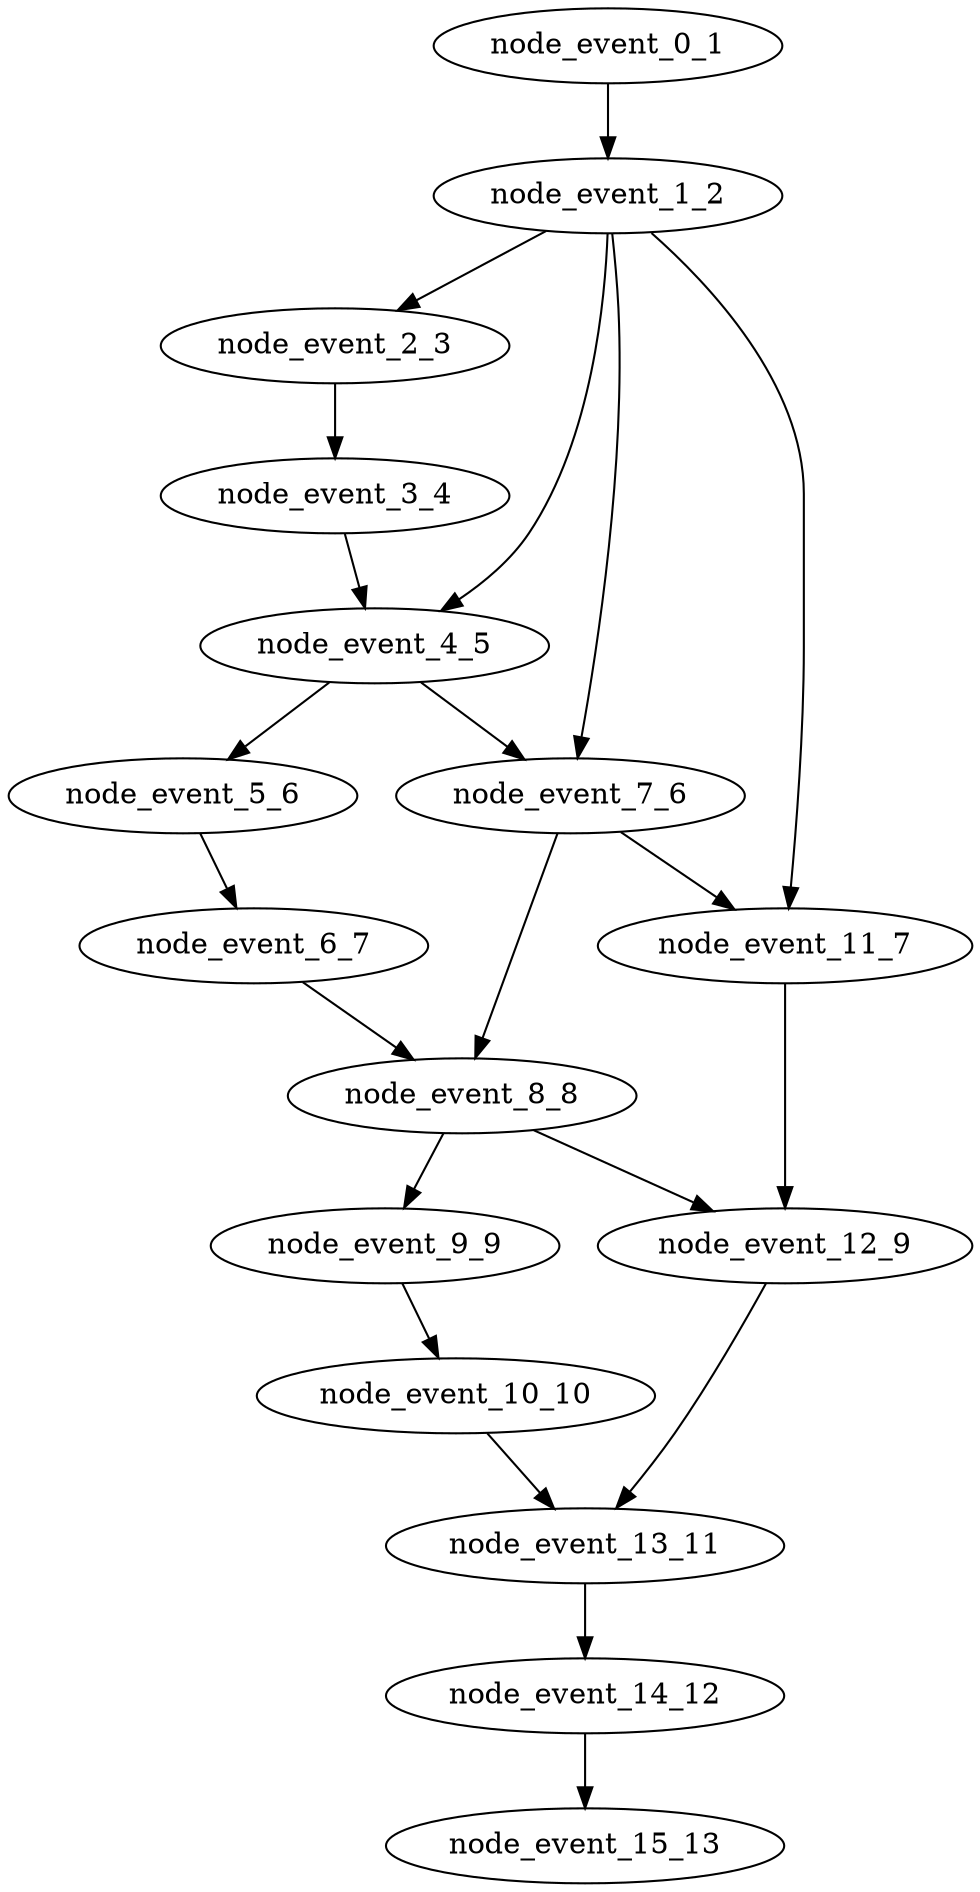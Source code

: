digraph {
    node_event_0_1 [EventIndex="0" EventType="DotQasm.Scheduling.GateEvent" Depth="1" Dependencies="0" Latency="00:00:00.0010000" Priority="0.024000000000000004"];
    node_event_1_2 [EventIndex="1" EventType="DotQasm.Scheduling.BarrierEvent" Depth="2" Dependencies="1" Latency="00:00:00.0010000" Priority="0.023000000000000003"];
    node_event_2_3 [EventIndex="2" EventType="DotQasm.Scheduling.GateEvent" Depth="3" Dependencies="2" Latency="00:00:00.0010000" Priority="0.022000000000000002"];
    node_event_3_4 [EventIndex="3" EventType="DotQasm.Scheduling.MeasurementEvent" Depth="4" Dependencies="3" Latency="00:00:00.0030000" Priority="0.021"];
    node_event_4_5 [EventIndex="4" EventType="DotQasm.Scheduling.IfEvent" Depth="5" Dependencies="6" Latency="00:00:00.0020000" Priority="0.018000000000000002"];
    node_event_5_6 [EventIndex="5" EventType="DotQasm.Scheduling.GateEvent" Depth="6" Dependencies="7" Latency="00:00:00.0010000" Priority="0.016000000000000004"];
    node_event_6_7 [EventIndex="6" EventType="DotQasm.Scheduling.MeasurementEvent" Depth="7" Dependencies="8" Latency="00:00:00.0030000" Priority="0.015000000000000003"];
    node_event_7_6 [EventIndex="7" EventType="DotQasm.Scheduling.IfEvent" Depth="6" Dependencies="9" Latency="00:00:00.0020000" Priority="0.014000000000000002"];
    node_event_8_8 [EventIndex="8" EventType="DotQasm.Scheduling.IfEvent" Depth="8" Dependencies="19" Latency="00:00:00.0020000" Priority="0.012000000000000002"];
    node_event_9_9 [EventIndex="9" EventType="DotQasm.Scheduling.GateEvent" Depth="9" Dependencies="20" Latency="00:00:00.0010000" Priority="0.010000000000000002"];
    node_event_10_10 [EventIndex="10" EventType="DotQasm.Scheduling.MeasurementEvent" Depth="10" Dependencies="21" Latency="00:00:00.0030000" Priority="0.009000000000000001"];
    node_event_11_7 [EventIndex="11" EventType="DotQasm.Scheduling.IfEvent" Depth="7" Dependencies="12" Latency="00:00:00.0020000" Priority="0.01"];
    node_event_12_9 [EventIndex="12" EventType="DotQasm.Scheduling.IfEvent" Depth="9" Dependencies="33" Latency="00:00:00.0020000" Priority="0.008"];
    node_event_13_11 [EventIndex="13" EventType="DotQasm.Scheduling.IfEvent" Depth="11" Dependencies="56" Latency="00:00:00.0020000" Priority="0.006"];
    node_event_14_12 [EventIndex="14" EventType="DotQasm.Scheduling.GateEvent" Depth="12" Dependencies="57" Latency="00:00:00.0010000" Priority="0.004"];
    node_event_15_13 [EventIndex="15" EventType="DotQasm.Scheduling.MeasurementEvent" Depth="13" Dependencies="58" Latency="00:00:00.0030000" Priority="0.003"];
    node_event_0_1 -> node_event_1_2;
    node_event_1_2 -> node_event_2_3;
    node_event_1_2 -> node_event_4_5;
    node_event_1_2 -> node_event_7_6;
    node_event_1_2 -> node_event_11_7;
    node_event_2_3 -> node_event_3_4;
    node_event_3_4 -> node_event_4_5;
    node_event_4_5 -> node_event_5_6;
    node_event_4_5 -> node_event_7_6;
    node_event_5_6 -> node_event_6_7;
    node_event_6_7 -> node_event_8_8;
    node_event_7_6 -> node_event_8_8;
    node_event_7_6 -> node_event_11_7;
    node_event_8_8 -> node_event_9_9;
    node_event_8_8 -> node_event_12_9;
    node_event_9_9 -> node_event_10_10;
    node_event_10_10 -> node_event_13_11;
    node_event_11_7 -> node_event_12_9;
    node_event_12_9 -> node_event_13_11;
    node_event_13_11 -> node_event_14_12;
    node_event_14_12 -> node_event_15_13;
}
